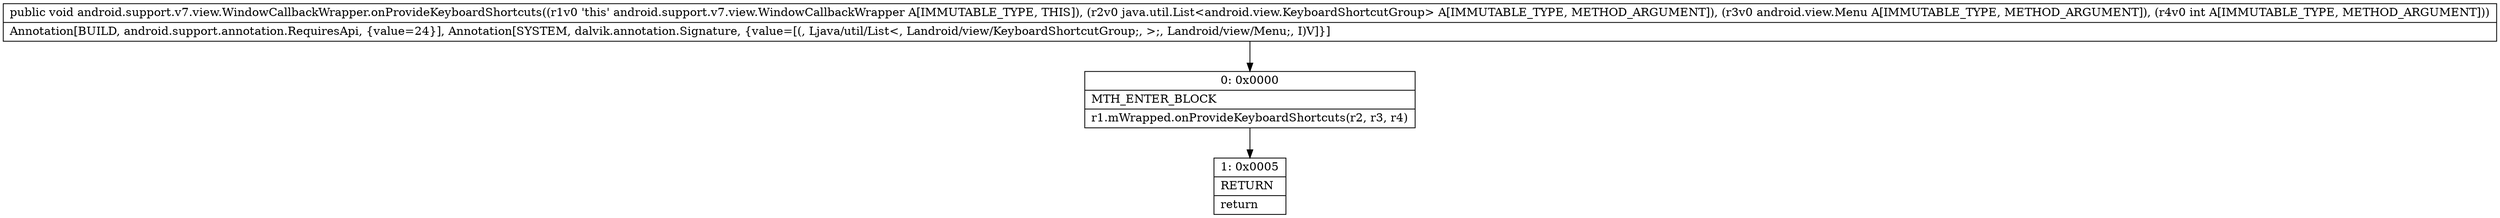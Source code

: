 digraph "CFG forandroid.support.v7.view.WindowCallbackWrapper.onProvideKeyboardShortcuts(Ljava\/util\/List;Landroid\/view\/Menu;I)V" {
Node_0 [shape=record,label="{0\:\ 0x0000|MTH_ENTER_BLOCK\l|r1.mWrapped.onProvideKeyboardShortcuts(r2, r3, r4)\l}"];
Node_1 [shape=record,label="{1\:\ 0x0005|RETURN\l|return\l}"];
MethodNode[shape=record,label="{public void android.support.v7.view.WindowCallbackWrapper.onProvideKeyboardShortcuts((r1v0 'this' android.support.v7.view.WindowCallbackWrapper A[IMMUTABLE_TYPE, THIS]), (r2v0 java.util.List\<android.view.KeyboardShortcutGroup\> A[IMMUTABLE_TYPE, METHOD_ARGUMENT]), (r3v0 android.view.Menu A[IMMUTABLE_TYPE, METHOD_ARGUMENT]), (r4v0 int A[IMMUTABLE_TYPE, METHOD_ARGUMENT]))  | Annotation[BUILD, android.support.annotation.RequiresApi, \{value=24\}], Annotation[SYSTEM, dalvik.annotation.Signature, \{value=[(, Ljava\/util\/List\<, Landroid\/view\/KeyboardShortcutGroup;, \>;, Landroid\/view\/Menu;, I)V]\}]\l}"];
MethodNode -> Node_0;
Node_0 -> Node_1;
}

